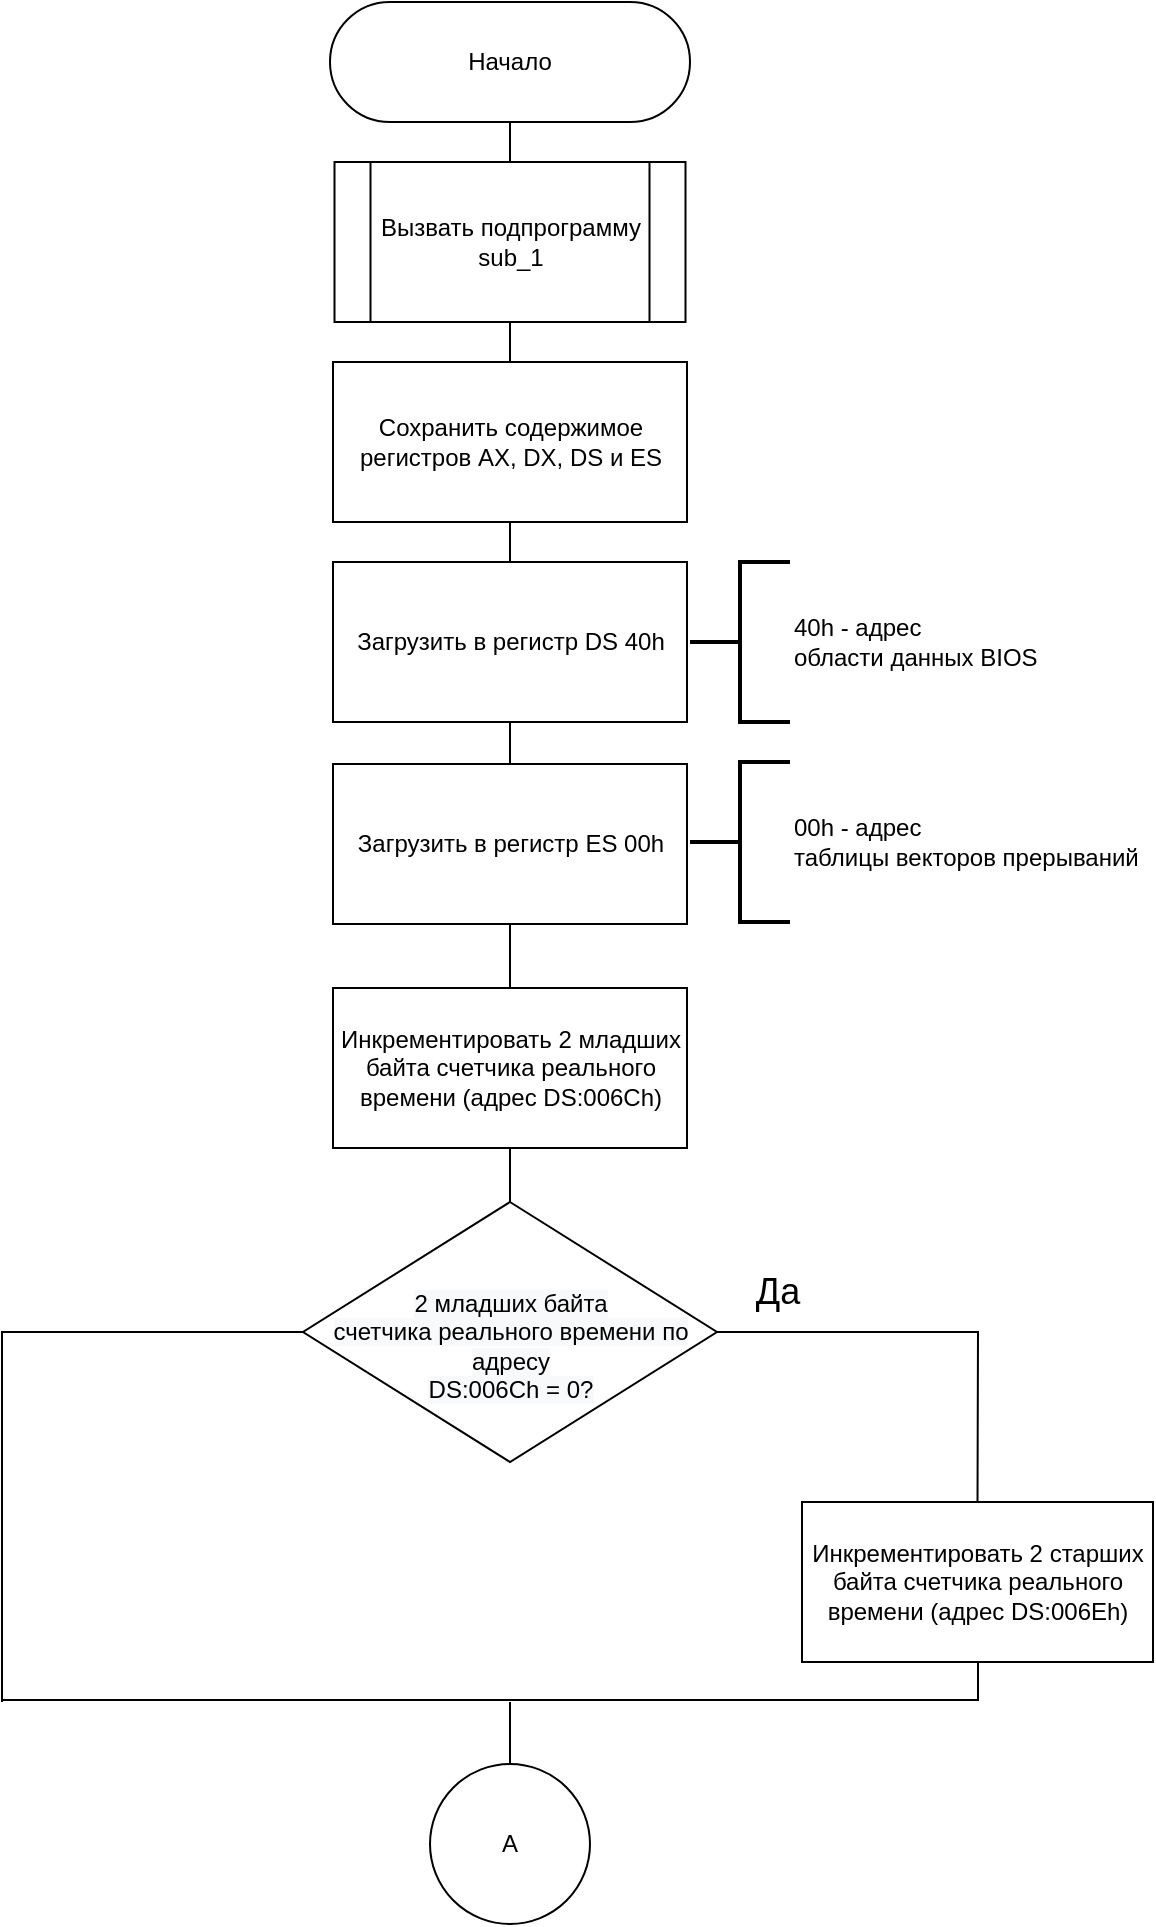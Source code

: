 <mxfile version="20.4.0" type="device"><diagram id="MLLetXSv6iG3_QIzw2Um" name="Страница 1"><mxGraphModel dx="1422" dy="737" grid="1" gridSize="10" guides="1" tooltips="1" connect="1" arrows="1" fold="1" page="1" pageScale="1" pageWidth="827" pageHeight="1169" math="0" shadow="0"><root><mxCell id="0"/><mxCell id="1" parent="0"/><mxCell id="JQNa6V2483BZGhvwN-Cw-1" value="Начало" style="rounded=1;whiteSpace=wrap;html=1;direction=east;perimeter=rectanglePerimeter;arcSize=50;" parent="1" vertex="1"><mxGeometry x="324" y="150" width="180" height="60" as="geometry"/></mxCell><mxCell id="JQNa6V2483BZGhvwN-Cw-2" value="Сохранить содержимое регистров AX, DX, DS и ES" style="rounded=0;whiteSpace=wrap;html=1;" parent="1" vertex="1"><mxGeometry x="325.5" y="330" width="177" height="80" as="geometry"/></mxCell><mxCell id="JQNa6V2483BZGhvwN-Cw-3" value="Вызвать подпрограмму sub_1" style="shape=process;whiteSpace=wrap;html=1;backgroundOutline=1;" parent="1" vertex="1"><mxGeometry x="326.25" y="230" width="175.5" height="80" as="geometry"/></mxCell><mxCell id="JQNa6V2483BZGhvwN-Cw-5" value="Инкрементировать 2 младших байта счетчика реального времени (адрес DS:006Ch)" style="rounded=0;whiteSpace=wrap;html=1;" parent="1" vertex="1"><mxGeometry x="325.5" y="643" width="177" height="80" as="geometry"/></mxCell><mxCell id="JQNa6V2483BZGhvwN-Cw-7" value="&lt;br&gt;&lt;span style=&quot;color: rgb(0, 0, 0); font-family: Helvetica; font-size: 12px; font-style: normal; font-variant-ligatures: normal; font-variant-caps: normal; font-weight: 400; letter-spacing: normal; orphans: 2; text-align: center; text-indent: 0px; text-transform: none; widows: 2; word-spacing: 0px; -webkit-text-stroke-width: 0px; background-color: rgb(248, 249, 250); text-decoration-thickness: initial; text-decoration-style: initial; text-decoration-color: initial; float: none; display: inline !important;&quot;&gt;2 младших байта&lt;br&gt;счетчика реального времени по адресу&lt;br&gt;DS:006Ch = 0?&lt;/span&gt;" style="rhombus;whiteSpace=wrap;html=1;" parent="1" vertex="1"><mxGeometry x="310.5" y="750" width="207" height="130" as="geometry"/></mxCell><mxCell id="JQNa6V2483BZGhvwN-Cw-8" value="Инкрементировать 2 старших байта счетчика реального времени (адрес DS:006Eh)" style="rounded=0;whiteSpace=wrap;html=1;" parent="1" vertex="1"><mxGeometry x="560" y="900" width="175.5" height="80" as="geometry"/></mxCell><mxCell id="JQNa6V2483BZGhvwN-Cw-9" value="A" style="ellipse;whiteSpace=wrap;html=1;aspect=fixed;" parent="1" vertex="1"><mxGeometry x="374" y="1031" width="80" height="80" as="geometry"/></mxCell><mxCell id="LECHoYT2e6DPwTB3EW3i-1" value="" style="endArrow=none;html=1;rounded=0;exitX=1;exitY=0.5;exitDx=0;exitDy=0;entryX=0.5;entryY=0;entryDx=0;entryDy=0;" parent="1" source="JQNa6V2483BZGhvwN-Cw-7" target="JQNa6V2483BZGhvwN-Cw-8" edge="1"><mxGeometry width="50" height="50" relative="1" as="geometry"><mxPoint x="530" y="780" as="sourcePoint"/><mxPoint x="580" y="730" as="targetPoint"/><Array as="points"><mxPoint x="648" y="815"/></Array></mxGeometry></mxCell><mxCell id="LECHoYT2e6DPwTB3EW3i-2" value="" style="endArrow=none;html=1;rounded=0;exitX=0;exitY=0.5;exitDx=0;exitDy=0;" parent="1" source="JQNa6V2483BZGhvwN-Cw-7" edge="1"><mxGeometry width="50" height="50" relative="1" as="geometry"><mxPoint x="400" y="810" as="sourcePoint"/><mxPoint x="160" y="1000" as="targetPoint"/><Array as="points"><mxPoint x="160" y="815"/></Array></mxGeometry></mxCell><mxCell id="LECHoYT2e6DPwTB3EW3i-4" value="" style="endArrow=none;html=1;rounded=0;" parent="1" edge="1"><mxGeometry width="50" height="50" relative="1" as="geometry"><mxPoint x="648" y="980" as="sourcePoint"/><mxPoint x="160" y="999" as="targetPoint"/><Array as="points"><mxPoint x="648" y="999"/></Array></mxGeometry></mxCell><mxCell id="LECHoYT2e6DPwTB3EW3i-5" value="" style="endArrow=none;html=1;rounded=0;exitX=0.5;exitY=0;exitDx=0;exitDy=0;" parent="1" source="JQNa6V2483BZGhvwN-Cw-9" edge="1"><mxGeometry width="50" height="50" relative="1" as="geometry"><mxPoint x="400" y="810" as="sourcePoint"/><mxPoint x="414" y="1000" as="targetPoint"/></mxGeometry></mxCell><mxCell id="LECHoYT2e6DPwTB3EW3i-6" value="" style="endArrow=none;html=1;rounded=0;exitX=0.5;exitY=0;exitDx=0;exitDy=0;entryX=0.5;entryY=1;entryDx=0;entryDy=0;" parent="1" source="JQNa6V2483BZGhvwN-Cw-7" target="JQNa6V2483BZGhvwN-Cw-5" edge="1"><mxGeometry width="50" height="50" relative="1" as="geometry"><mxPoint x="500" y="610" as="sourcePoint"/><mxPoint x="550" y="560" as="targetPoint"/></mxGeometry></mxCell><mxCell id="LECHoYT2e6DPwTB3EW3i-8" value="&lt;font style=&quot;font-size: 18px;&quot;&gt;Да&lt;/font&gt;" style="text;html=1;strokeColor=none;fillColor=none;align=center;verticalAlign=middle;whiteSpace=wrap;rounded=0;" parent="1" vertex="1"><mxGeometry x="517.5" y="780" width="60" height="30" as="geometry"/></mxCell><mxCell id="LECHoYT2e6DPwTB3EW3i-10" value="" style="endArrow=none;html=1;rounded=0;fontSize=18;exitX=0.5;exitY=0;exitDx=0;exitDy=0;entryX=0.5;entryY=1;entryDx=0;entryDy=0;" parent="1" source="JQNa6V2483BZGhvwN-Cw-2" target="JQNa6V2483BZGhvwN-Cw-3" edge="1"><mxGeometry width="50" height="50" relative="1" as="geometry"><mxPoint x="410" y="410" as="sourcePoint"/><mxPoint x="460" y="360" as="targetPoint"/></mxGeometry></mxCell><mxCell id="LECHoYT2e6DPwTB3EW3i-11" value="" style="endArrow=none;html=1;rounded=0;fontSize=18;exitX=0.5;exitY=0;exitDx=0;exitDy=0;entryX=0.5;entryY=1;entryDx=0;entryDy=0;" parent="1" source="JQNa6V2483BZGhvwN-Cw-3" target="JQNa6V2483BZGhvwN-Cw-1" edge="1"><mxGeometry width="50" height="50" relative="1" as="geometry"><mxPoint x="390" y="250" as="sourcePoint"/><mxPoint x="440" y="200" as="targetPoint"/></mxGeometry></mxCell><mxCell id="bErLdbm3ugONDDCFhKQ8-1" value="Загрузить в регистр DS 40h" style="rounded=0;whiteSpace=wrap;html=1;" parent="1" vertex="1"><mxGeometry x="325.5" y="430" width="177" height="80" as="geometry"/></mxCell><mxCell id="bErLdbm3ugONDDCFhKQ8-2" value="Загрузить в регистр ES 00h" style="rounded=0;whiteSpace=wrap;html=1;" parent="1" vertex="1"><mxGeometry x="325.5" y="531" width="177" height="80" as="geometry"/></mxCell><mxCell id="bErLdbm3ugONDDCFhKQ8-3" value="" style="endArrow=none;html=1;rounded=0;entryX=0.5;entryY=0;entryDx=0;entryDy=0;exitX=0.5;exitY=1;exitDx=0;exitDy=0;" parent="1" source="JQNa6V2483BZGhvwN-Cw-2" target="bErLdbm3ugONDDCFhKQ8-1" edge="1"><mxGeometry width="50" height="50" relative="1" as="geometry"><mxPoint x="390" y="540" as="sourcePoint"/><mxPoint x="440" y="490" as="targetPoint"/></mxGeometry></mxCell><mxCell id="bErLdbm3ugONDDCFhKQ8-4" value="" style="endArrow=none;html=1;rounded=0;exitX=0.5;exitY=0;exitDx=0;exitDy=0;entryX=0.5;entryY=1;entryDx=0;entryDy=0;" parent="1" source="JQNa6V2483BZGhvwN-Cw-5" target="bErLdbm3ugONDDCFhKQ8-2" edge="1"><mxGeometry width="50" height="50" relative="1" as="geometry"><mxPoint x="390" y="540" as="sourcePoint"/><mxPoint x="440" y="490" as="targetPoint"/></mxGeometry></mxCell><mxCell id="bErLdbm3ugONDDCFhKQ8-5" value="" style="endArrow=none;html=1;rounded=0;exitX=0.5;exitY=0;exitDx=0;exitDy=0;entryX=0.5;entryY=1;entryDx=0;entryDy=0;" parent="1" source="bErLdbm3ugONDDCFhKQ8-2" target="bErLdbm3ugONDDCFhKQ8-1" edge="1"><mxGeometry width="50" height="50" relative="1" as="geometry"><mxPoint x="390" y="540" as="sourcePoint"/><mxPoint x="440" y="490" as="targetPoint"/></mxGeometry></mxCell><mxCell id="IiB7CXqoKhHpTvNPZlz5-1" value="40h - адрес&lt;br&gt;области данных BIOS" style="strokeWidth=2;html=1;shape=mxgraph.flowchart.annotation_2;align=left;labelPosition=right;pointerEvents=1;" vertex="1" parent="1"><mxGeometry x="504" y="430" width="50" height="80" as="geometry"/></mxCell><mxCell id="IiB7CXqoKhHpTvNPZlz5-2" value="00h - адрес&lt;br&gt;таблицы векторов прерываний" style="strokeWidth=2;html=1;shape=mxgraph.flowchart.annotation_2;align=left;labelPosition=right;pointerEvents=1;" vertex="1" parent="1"><mxGeometry x="504" y="530" width="50" height="80" as="geometry"/></mxCell></root></mxGraphModel></diagram></mxfile>